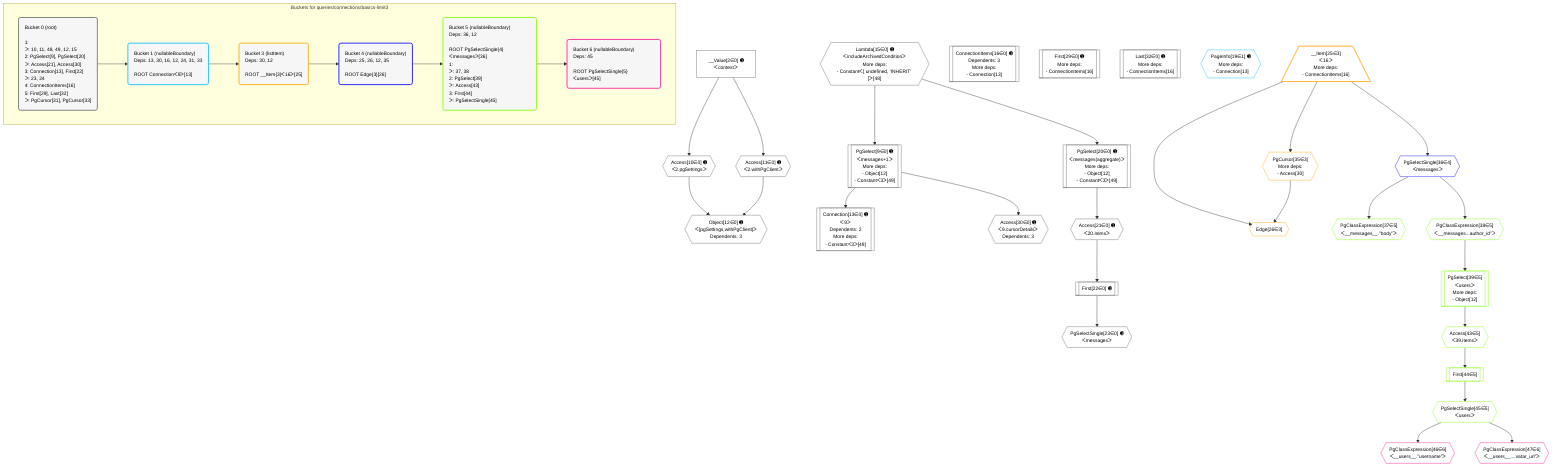%%{init: {'themeVariables': { 'fontSize': '12px'}}}%%
graph TD
    classDef path fill:#eee,stroke:#000,color:#000
    classDef plan fill:#fff,stroke-width:1px,color:#000
    classDef itemplan fill:#fff,stroke-width:2px,color:#000
    classDef unbatchedplan fill:#dff,stroke-width:1px,color:#000
    classDef sideeffectplan fill:#fcc,stroke-width:2px,color:#000
    classDef bucket fill:#f6f6f6,color:#000,stroke-width:2px,text-align:left

    subgraph "Buckets for queries/connections/basics-limit3"
    Bucket0("Bucket 0 (root)<br /><br />1: <br />ᐳ: 10, 11, 48, 49, 12, 15<br />2: PgSelect[9], PgSelect[20]<br />ᐳ: Access[21], Access[30]<br />3: Connection[13], First[22]<br />ᐳ: 23, 24<br />4: ConnectionItems[16]<br />5: First[29], Last[32]<br />ᐳ: PgCursor[31], PgCursor[33]"):::bucket
    Bucket1("Bucket 1 (nullableBoundary)<br />Deps: 13, 30, 16, 12, 24, 31, 33<br /><br />ROOT Connectionᐸ9ᐳ[13]"):::bucket
    Bucket3("Bucket 3 (listItem)<br />Deps: 30, 12<br /><br />ROOT __Item{3}ᐸ16ᐳ[25]"):::bucket
    Bucket4("Bucket 4 (nullableBoundary)<br />Deps: 25, 26, 12, 35<br /><br />ROOT Edge{3}[26]"):::bucket
    Bucket5("Bucket 5 (nullableBoundary)<br />Deps: 36, 12<br /><br />ROOT PgSelectSingle{4}ᐸmessagesᐳ[36]<br />1: <br />ᐳ: 37, 38<br />2: PgSelect[39]<br />ᐳ: Access[43]<br />3: First[44]<br />ᐳ: PgSelectSingle[45]"):::bucket
    Bucket6("Bucket 6 (nullableBoundary)<br />Deps: 45<br /><br />ROOT PgSelectSingle{5}ᐸusersᐳ[45]"):::bucket
    end
    Bucket0 --> Bucket1
    Bucket1 --> Bucket3
    Bucket3 --> Bucket4
    Bucket4 --> Bucket5
    Bucket5 --> Bucket6

    %% plan dependencies
    PgSelect9[["PgSelect[9∈0] ➊<br />ᐸmessages+1ᐳ<br />More deps:<br />- Object[12]<br />- Constantᐸ3ᐳ[49]"]]:::plan
    Lambda15{{"Lambda[15∈0] ➊<br />ᐸincludeArchivedConditionᐳ<br />More deps:<br />- Constantᐸ[ undefined, 'INHERIT' ]ᐳ[48]"}}:::plan
    Lambda15 --> PgSelect9
    PgSelect20[["PgSelect[20∈0] ➊<br />ᐸmessages(aggregate)ᐳ<br />More deps:<br />- Object[12]<br />- Constantᐸ3ᐳ[49]"]]:::plan
    Lambda15 --> PgSelect20
    Object12{{"Object[12∈0] ➊<br />ᐸ{pgSettings,withPgClient}ᐳ<br />Dependents: 3"}}:::plan
    Access10{{"Access[10∈0] ➊<br />ᐸ2.pgSettingsᐳ"}}:::plan
    Access11{{"Access[11∈0] ➊<br />ᐸ2.withPgClientᐳ"}}:::plan
    Access10 & Access11 --> Object12
    Connection13[["Connection[13∈0] ➊<br />ᐸ9ᐳ<br />Dependents: 2<br />More deps:<br />- Constantᐸ3ᐳ[49]"]]:::plan
    PgSelect9 --> Connection13
    __Value2["__Value[2∈0] ➊<br />ᐸcontextᐳ"]:::plan
    __Value2 --> Access10
    __Value2 --> Access11
    ConnectionItems16[["ConnectionItems[16∈0] ➊<br />Dependents: 3<br />More deps:<br />- Connection[13]"]]:::plan
    Access21{{"Access[21∈0] ➊<br />ᐸ20.itemsᐳ"}}:::plan
    PgSelect20 --> Access21
    First22[["First[22∈0] ➊"]]:::plan
    Access21 --> First22
    PgSelectSingle23{{"PgSelectSingle[23∈0] ➊<br />ᐸmessagesᐳ"}}:::plan
    First22 --> PgSelectSingle23
    First29[["First[29∈0] ➊<br />More deps:<br />- ConnectionItems[16]"]]:::plan
    Access30{{"Access[30∈0] ➊<br />ᐸ9.cursorDetailsᐳ<br />Dependents: 3"}}:::plan
    PgSelect9 --> Access30
    Last32[["Last[32∈0] ➊<br />More deps:<br />- ConnectionItems[16]"]]:::plan
    PageInfo19{{"PageInfo[19∈1] ➊<br />More deps:<br />- Connection[13]"}}:::plan
    Edge26{{"Edge[26∈3]"}}:::plan
    __Item25[/"__Item[25∈3]<br />ᐸ16ᐳ<br />More deps:<br />- ConnectionItems[16]"\]:::itemplan
    PgCursor35{{"PgCursor[35∈3]<br />More deps:<br />- Access[30]"}}:::plan
    __Item25 & PgCursor35 --> Edge26
    __Item25 --> PgCursor35
    PgSelectSingle36{{"PgSelectSingle[36∈4]<br />ᐸmessagesᐳ"}}:::plan
    __Item25 --> PgSelectSingle36
    PgSelect39[["PgSelect[39∈5]<br />ᐸusersᐳ<br />More deps:<br />- Object[12]"]]:::plan
    PgClassExpression38{{"PgClassExpression[38∈5]<br />ᐸ__messages...author_id”ᐳ"}}:::plan
    PgClassExpression38 --> PgSelect39
    PgClassExpression37{{"PgClassExpression[37∈5]<br />ᐸ__messages__.”body”ᐳ"}}:::plan
    PgSelectSingle36 --> PgClassExpression37
    PgSelectSingle36 --> PgClassExpression38
    Access43{{"Access[43∈5]<br />ᐸ39.itemsᐳ"}}:::plan
    PgSelect39 --> Access43
    First44[["First[44∈5]"]]:::plan
    Access43 --> First44
    PgSelectSingle45{{"PgSelectSingle[45∈5]<br />ᐸusersᐳ"}}:::plan
    First44 --> PgSelectSingle45
    PgClassExpression46{{"PgClassExpression[46∈6]<br />ᐸ__users__.”username”ᐳ"}}:::plan
    PgSelectSingle45 --> PgClassExpression46
    PgClassExpression47{{"PgClassExpression[47∈6]<br />ᐸ__users__....vatar_url”ᐳ"}}:::plan
    PgSelectSingle45 --> PgClassExpression47

    %% define steps
    classDef bucket0 stroke:#696969
    class Bucket0,__Value2,PgSelect9,Access10,Access11,Object12,Connection13,Lambda15,ConnectionItems16,PgSelect20,Access21,First22,PgSelectSingle23,First29,Access30,Last32 bucket0
    classDef bucket1 stroke:#00bfff
    class Bucket1,PageInfo19 bucket1
    classDef bucket3 stroke:#ffa500
    class Bucket3,__Item25,Edge26,PgCursor35 bucket3
    classDef bucket4 stroke:#0000ff
    class Bucket4,PgSelectSingle36 bucket4
    classDef bucket5 stroke:#7fff00
    class Bucket5,PgClassExpression37,PgClassExpression38,PgSelect39,Access43,First44,PgSelectSingle45 bucket5
    classDef bucket6 stroke:#ff1493
    class Bucket6,PgClassExpression46,PgClassExpression47 bucket6